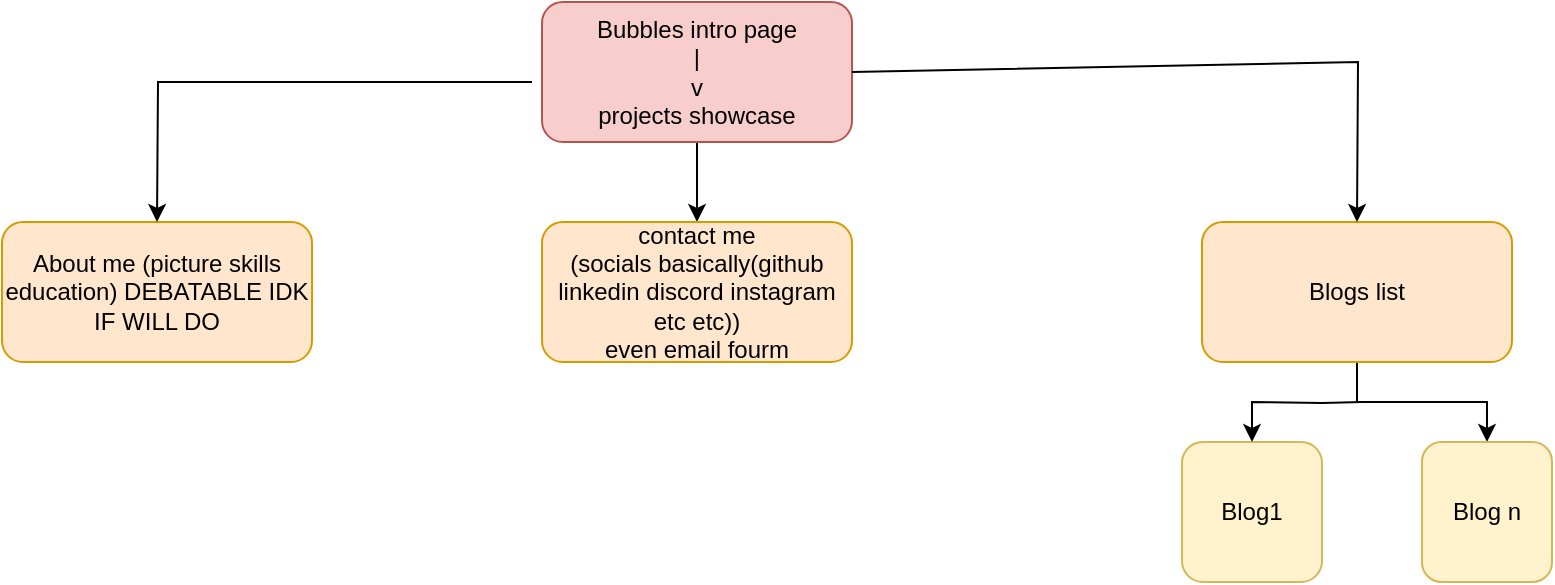 <mxfile version="24.7.1" type="device">
  <diagram name="Page-1" id="k98BbnOxZb4VJXOJZn1a">
    <mxGraphModel dx="1841" dy="655" grid="1" gridSize="10" guides="1" tooltips="1" connect="1" arrows="1" fold="1" page="1" pageScale="1" pageWidth="850" pageHeight="1100" math="0" shadow="0">
      <root>
        <mxCell id="0" />
        <mxCell id="1" parent="0" />
        <mxCell id="0Y-YUVPIeXL91rIuUNWn-9" value="" style="edgeStyle=orthogonalEdgeStyle;rounded=0;orthogonalLoop=1;jettySize=auto;html=1;entryX=0.5;entryY=0;entryDx=0;entryDy=0;" parent="1" source="0Y-YUVPIeXL91rIuUNWn-1" target="0Y-YUVPIeXL91rIuUNWn-3" edge="1">
          <mxGeometry relative="1" as="geometry" />
        </mxCell>
        <mxCell id="0Y-YUVPIeXL91rIuUNWn-1" value="Bubbles intro page&lt;div&gt;|&lt;/div&gt;&lt;div&gt;v&lt;/div&gt;&lt;div&gt;projects showcase&lt;/div&gt;" style="rounded=1;whiteSpace=wrap;html=1;fillColor=#f8cecc;strokeColor=#b85450;" parent="1" vertex="1">
          <mxGeometry x="330" y="490" width="155" height="70" as="geometry" />
        </mxCell>
        <mxCell id="0Y-YUVPIeXL91rIuUNWn-3" value="contact me&lt;div&gt;(socials basically(github linkedin discord instagram etc etc))&lt;br&gt;even email fourm&lt;/div&gt;" style="rounded=1;whiteSpace=wrap;html=1;fillColor=#ffe6cc;strokeColor=#d79b00;" parent="1" vertex="1">
          <mxGeometry x="330" y="600" width="155" height="70" as="geometry" />
        </mxCell>
        <mxCell id="0Y-YUVPIeXL91rIuUNWn-13" value="" style="edgeStyle=orthogonalEdgeStyle;rounded=0;orthogonalLoop=1;jettySize=auto;html=1;" parent="1" source="0Y-YUVPIeXL91rIuUNWn-4" target="0Y-YUVPIeXL91rIuUNWn-6" edge="1">
          <mxGeometry relative="1" as="geometry" />
        </mxCell>
        <mxCell id="0Y-YUVPIeXL91rIuUNWn-4" value="Blogs list" style="rounded=1;whiteSpace=wrap;html=1;fillColor=#ffe6cc;strokeColor=#d79b00;" parent="1" vertex="1">
          <mxGeometry x="660" y="600" width="155" height="70" as="geometry" />
        </mxCell>
        <mxCell id="0Y-YUVPIeXL91rIuUNWn-5" value="Blog1" style="rounded=1;whiteSpace=wrap;html=1;fillColor=#fff2cc;strokeColor=#d6b656;" parent="1" vertex="1">
          <mxGeometry x="650" y="710" width="70" height="70" as="geometry" />
        </mxCell>
        <mxCell id="0Y-YUVPIeXL91rIuUNWn-6" value="Blog n" style="rounded=1;whiteSpace=wrap;html=1;fillColor=#fff2cc;strokeColor=#d6b656;" parent="1" vertex="1">
          <mxGeometry x="770" y="710" width="65" height="70" as="geometry" />
        </mxCell>
        <mxCell id="0Y-YUVPIeXL91rIuUNWn-7" value="About me (picture skills education) DEBATABLE IDK IF WILL DO" style="rounded=1;whiteSpace=wrap;html=1;fillColor=#ffe6cc;strokeColor=#d79b00;" parent="1" vertex="1">
          <mxGeometry x="60" y="600" width="155" height="70" as="geometry" />
        </mxCell>
        <mxCell id="0Y-YUVPIeXL91rIuUNWn-10" value="" style="endArrow=classic;html=1;rounded=0;entryX=0.5;entryY=0;entryDx=0;entryDy=0;" parent="1" target="0Y-YUVPIeXL91rIuUNWn-7" edge="1">
          <mxGeometry width="50" height="50" relative="1" as="geometry">
            <mxPoint x="325" y="530" as="sourcePoint" />
            <mxPoint x="120" y="520" as="targetPoint" />
            <Array as="points">
              <mxPoint x="138" y="530" />
            </Array>
          </mxGeometry>
        </mxCell>
        <mxCell id="0Y-YUVPIeXL91rIuUNWn-12" value="" style="endArrow=classic;html=1;rounded=0;exitX=1;exitY=0.5;exitDx=0;exitDy=0;entryX=0.5;entryY=0;entryDx=0;entryDy=0;" parent="1" source="0Y-YUVPIeXL91rIuUNWn-1" target="0Y-YUVPIeXL91rIuUNWn-4" edge="1">
          <mxGeometry width="50" height="50" relative="1" as="geometry">
            <mxPoint x="500" y="530" as="sourcePoint" />
            <mxPoint x="550" y="480" as="targetPoint" />
            <Array as="points">
              <mxPoint x="738" y="520" />
            </Array>
          </mxGeometry>
        </mxCell>
        <mxCell id="0Y-YUVPIeXL91rIuUNWn-14" value="" style="edgeStyle=orthogonalEdgeStyle;rounded=0;orthogonalLoop=1;jettySize=auto;html=1;entryX=0.5;entryY=0;entryDx=0;entryDy=0;" parent="1" target="0Y-YUVPIeXL91rIuUNWn-5" edge="1">
          <mxGeometry relative="1" as="geometry">
            <mxPoint x="740" y="690" as="sourcePoint" />
            <mxPoint x="813" y="720" as="targetPoint" />
          </mxGeometry>
        </mxCell>
      </root>
    </mxGraphModel>
  </diagram>
</mxfile>
